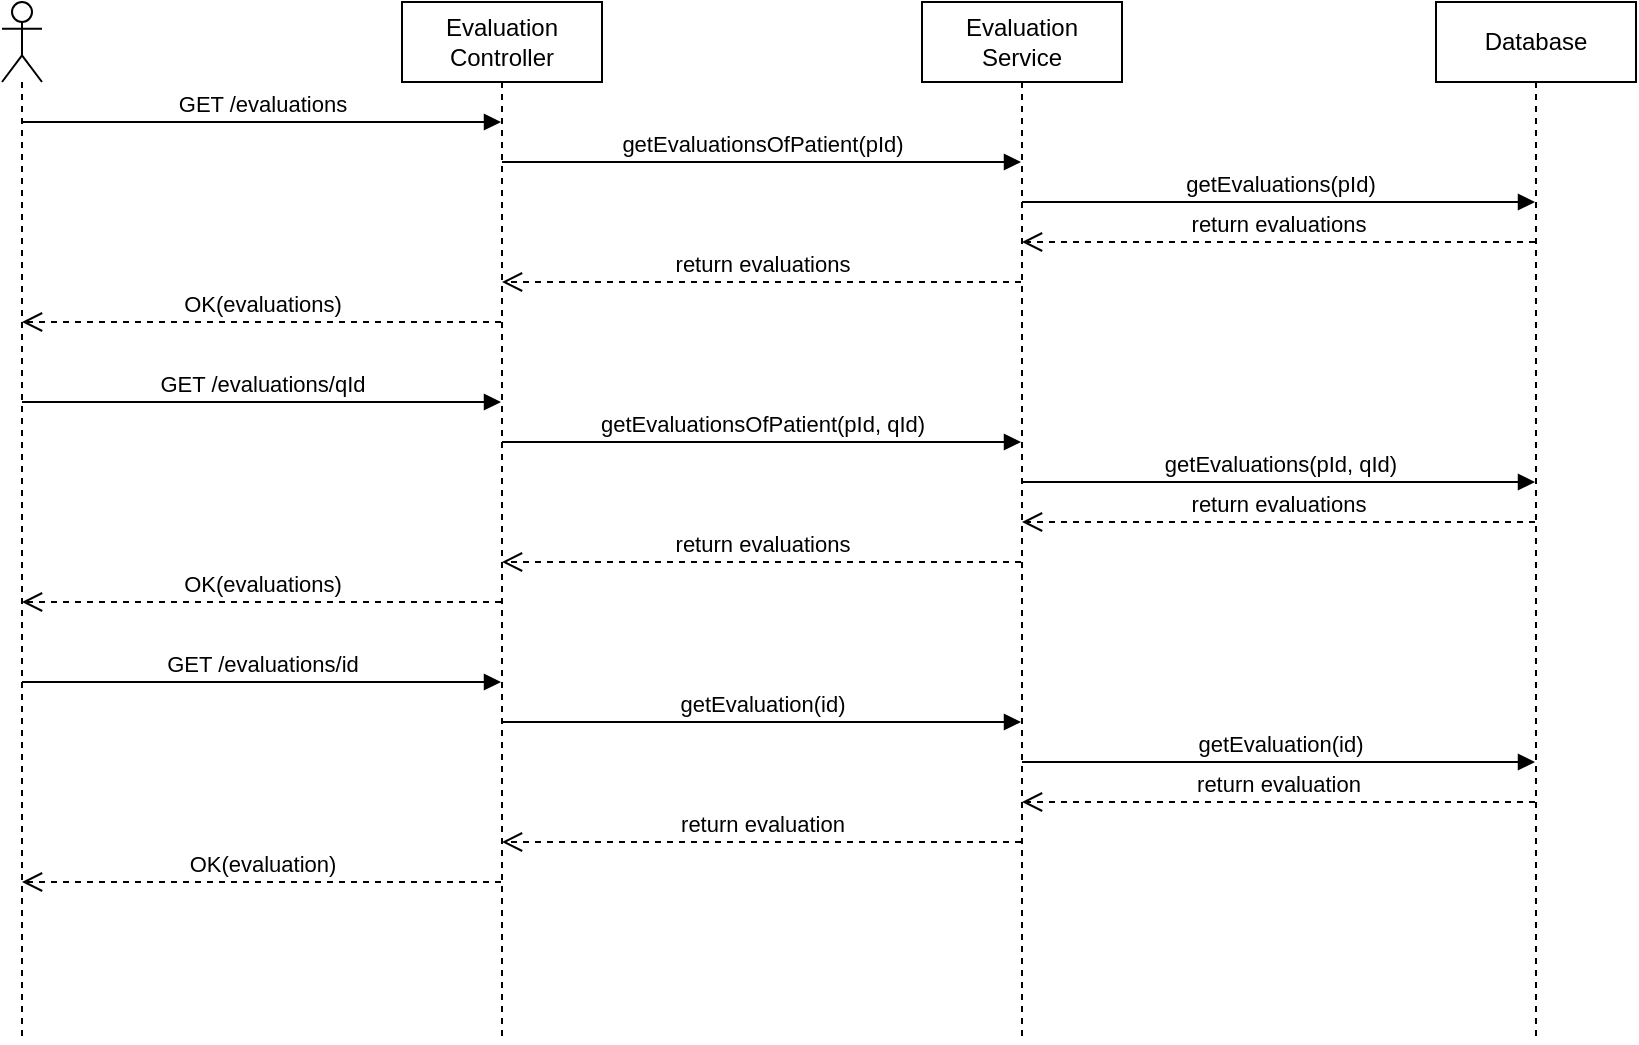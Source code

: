 <mxfile>
    <diagram id="X2VKLsjBQkdRnVzyA1LG" name="Seite-1">
        <mxGraphModel dx="930" dy="782" grid="1" gridSize="10" guides="1" tooltips="1" connect="1" arrows="1" fold="1" page="1" pageScale="1" pageWidth="827" pageHeight="1169" math="0" shadow="0">
            <root>
                <mxCell id="0"/>
                <mxCell id="1" parent="0"/>
                <mxCell id="2" value="" style="shape=umlLifeline;participant=umlActor;perimeter=lifelinePerimeter;whiteSpace=wrap;html=1;container=1;collapsible=0;recursiveResize=0;verticalAlign=top;spacingTop=36;outlineConnect=0;" parent="1" vertex="1">
                    <mxGeometry x="10" width="20" height="520" as="geometry"/>
                </mxCell>
                <mxCell id="3" value="Evaluation&lt;br&gt;Controller" style="shape=umlLifeline;perimeter=lifelinePerimeter;whiteSpace=wrap;html=1;container=1;collapsible=0;recursiveResize=0;outlineConnect=0;" parent="1" vertex="1">
                    <mxGeometry x="210" width="100" height="520" as="geometry"/>
                </mxCell>
                <mxCell id="4" value="Evaluation&lt;br&gt;Service" style="shape=umlLifeline;perimeter=lifelinePerimeter;whiteSpace=wrap;html=1;container=1;collapsible=0;recursiveResize=0;outlineConnect=0;" parent="1" vertex="1">
                    <mxGeometry x="470" width="100" height="520" as="geometry"/>
                </mxCell>
                <mxCell id="5" value="Database" style="shape=umlLifeline;perimeter=lifelinePerimeter;whiteSpace=wrap;html=1;container=1;collapsible=0;recursiveResize=0;outlineConnect=0;" parent="1" vertex="1">
                    <mxGeometry x="727" width="100" height="520" as="geometry"/>
                </mxCell>
                <mxCell id="6" value="GET /evaluations" style="html=1;verticalAlign=bottom;endArrow=block;rounded=0;" parent="1" source="2" target="3" edge="1">
                    <mxGeometry width="80" relative="1" as="geometry">
                        <mxPoint x="110" y="110" as="sourcePoint"/>
                        <mxPoint x="190" y="110" as="targetPoint"/>
                        <Array as="points">
                            <mxPoint x="130" y="60"/>
                        </Array>
                    </mxGeometry>
                </mxCell>
                <mxCell id="7" value="getEvaluationsOfPatient(pId)" style="html=1;verticalAlign=bottom;endArrow=block;rounded=0;" parent="1" source="3" target="4" edge="1">
                    <mxGeometry width="80" relative="1" as="geometry">
                        <mxPoint x="370" y="170" as="sourcePoint"/>
                        <mxPoint x="450" y="170" as="targetPoint"/>
                        <Array as="points">
                            <mxPoint x="380" y="80"/>
                        </Array>
                    </mxGeometry>
                </mxCell>
                <mxCell id="8" value="getEvaluations(pId)" style="html=1;verticalAlign=bottom;endArrow=block;rounded=0;" parent="1" source="4" target="5" edge="1">
                    <mxGeometry width="80" relative="1" as="geometry">
                        <mxPoint x="620" y="120" as="sourcePoint"/>
                        <mxPoint x="700" y="120" as="targetPoint"/>
                        <Array as="points">
                            <mxPoint x="650" y="100"/>
                        </Array>
                    </mxGeometry>
                </mxCell>
                <mxCell id="9" value="return evaluations" style="html=1;verticalAlign=bottom;endArrow=open;dashed=1;endSize=8;rounded=0;" parent="1" source="5" target="4" edge="1">
                    <mxGeometry relative="1" as="geometry">
                        <mxPoint x="730" y="170" as="sourcePoint"/>
                        <mxPoint x="650" y="170" as="targetPoint"/>
                        <Array as="points">
                            <mxPoint x="640" y="120"/>
                        </Array>
                    </mxGeometry>
                </mxCell>
                <mxCell id="10" value="return evaluations" style="html=1;verticalAlign=bottom;endArrow=open;dashed=1;endSize=8;rounded=0;" parent="1" source="4" target="3" edge="1">
                    <mxGeometry relative="1" as="geometry">
                        <mxPoint x="400" y="170" as="sourcePoint"/>
                        <mxPoint x="320" y="170" as="targetPoint"/>
                        <Array as="points">
                            <mxPoint x="400" y="140"/>
                        </Array>
                    </mxGeometry>
                </mxCell>
                <mxCell id="11" value="OK(evaluations)" style="html=1;verticalAlign=bottom;endArrow=open;dashed=1;endSize=8;rounded=0;" parent="1" source="3" target="2" edge="1">
                    <mxGeometry x="-0.004" relative="1" as="geometry">
                        <mxPoint x="180" y="230" as="sourcePoint"/>
                        <mxPoint x="100" y="230" as="targetPoint"/>
                        <Array as="points">
                            <mxPoint x="140" y="160"/>
                        </Array>
                        <mxPoint as="offset"/>
                    </mxGeometry>
                </mxCell>
                <mxCell id="12" value="GET /evaluations/id" style="html=1;verticalAlign=bottom;endArrow=block;rounded=0;" parent="1" source="2" target="3" edge="1">
                    <mxGeometry width="80" relative="1" as="geometry">
                        <mxPoint x="50" y="230" as="sourcePoint"/>
                        <mxPoint x="130" y="230" as="targetPoint"/>
                        <Array as="points">
                            <mxPoint x="160" y="340"/>
                        </Array>
                    </mxGeometry>
                </mxCell>
                <mxCell id="13" value="getEvaluation(id)" style="html=1;verticalAlign=bottom;endArrow=block;rounded=0;" parent="1" source="3" target="4" edge="1">
                    <mxGeometry width="80" relative="1" as="geometry">
                        <mxPoint x="350" y="290" as="sourcePoint"/>
                        <mxPoint x="430" y="290" as="targetPoint"/>
                        <Array as="points">
                            <mxPoint x="390" y="360"/>
                        </Array>
                    </mxGeometry>
                </mxCell>
                <mxCell id="14" value="getEvaluation(id)" style="html=1;verticalAlign=bottom;endArrow=block;rounded=0;" parent="1" source="4" target="5" edge="1">
                    <mxGeometry width="80" relative="1" as="geometry">
                        <mxPoint x="620" y="250" as="sourcePoint"/>
                        <mxPoint x="700" y="250" as="targetPoint"/>
                        <Array as="points">
                            <mxPoint x="630" y="380"/>
                        </Array>
                    </mxGeometry>
                </mxCell>
                <mxCell id="15" value="return evaluation" style="html=1;verticalAlign=bottom;endArrow=open;dashed=1;endSize=8;rounded=0;" parent="1" source="5" target="4" edge="1">
                    <mxGeometry relative="1" as="geometry">
                        <mxPoint x="700" y="280" as="sourcePoint"/>
                        <mxPoint x="620" y="280" as="targetPoint"/>
                        <Array as="points">
                            <mxPoint x="630" y="400"/>
                        </Array>
                    </mxGeometry>
                </mxCell>
                <mxCell id="16" value="return evaluation" style="html=1;verticalAlign=bottom;endArrow=open;dashed=1;endSize=8;rounded=0;" parent="1" source="4" target="3" edge="1">
                    <mxGeometry relative="1" as="geometry">
                        <mxPoint x="360" y="350" as="sourcePoint"/>
                        <mxPoint x="103" y="350" as="targetPoint"/>
                        <Array as="points">
                            <mxPoint x="390" y="420"/>
                        </Array>
                    </mxGeometry>
                </mxCell>
                <mxCell id="17" value="OK(evaluation)" style="html=1;verticalAlign=bottom;endArrow=open;dashed=1;endSize=8;rounded=0;" parent="1" source="3" target="2" edge="1">
                    <mxGeometry relative="1" as="geometry">
                        <mxPoint x="180" y="320" as="sourcePoint"/>
                        <mxPoint x="100" y="320" as="targetPoint"/>
                        <Array as="points">
                            <mxPoint x="140" y="440"/>
                        </Array>
                    </mxGeometry>
                </mxCell>
                <mxCell id="18" value="GET /evaluations/qId" style="html=1;verticalAlign=bottom;endArrow=block;rounded=0;" parent="1" source="2" target="3" edge="1">
                    <mxGeometry width="80" relative="1" as="geometry">
                        <mxPoint x="90" y="220" as="sourcePoint"/>
                        <mxPoint x="170" y="220" as="targetPoint"/>
                        <Array as="points">
                            <mxPoint x="130" y="200"/>
                        </Array>
                    </mxGeometry>
                </mxCell>
                <mxCell id="19" value="getEvaluationsOfPatient(pId, qId)" style="html=1;verticalAlign=bottom;endArrow=block;rounded=0;" parent="1" source="3" target="4" edge="1">
                    <mxGeometry width="80" relative="1" as="geometry">
                        <mxPoint x="350" y="240" as="sourcePoint"/>
                        <mxPoint x="430" y="240" as="targetPoint"/>
                        <Array as="points">
                            <mxPoint x="380" y="220"/>
                        </Array>
                    </mxGeometry>
                </mxCell>
                <mxCell id="20" value="getEvaluations(pId, qId)" style="html=1;verticalAlign=bottom;endArrow=block;rounded=0;" parent="1" source="4" target="5" edge="1">
                    <mxGeometry width="80" relative="1" as="geometry">
                        <mxPoint x="600" y="260" as="sourcePoint"/>
                        <mxPoint x="680" y="260" as="targetPoint"/>
                        <Array as="points">
                            <mxPoint x="640" y="240"/>
                        </Array>
                    </mxGeometry>
                </mxCell>
                <mxCell id="21" value="return evaluations" style="html=1;verticalAlign=bottom;endArrow=open;dashed=1;endSize=8;rounded=0;" parent="1" source="5" target="4" edge="1">
                    <mxGeometry relative="1" as="geometry">
                        <mxPoint x="650" y="270" as="sourcePoint"/>
                        <mxPoint x="570" y="270" as="targetPoint"/>
                    </mxGeometry>
                </mxCell>
                <mxCell id="22" value="return evaluations" style="html=1;verticalAlign=bottom;endArrow=open;dashed=1;endSize=8;rounded=0;" parent="1" source="4" target="3" edge="1">
                    <mxGeometry relative="1" as="geometry">
                        <mxPoint x="440" y="300" as="sourcePoint"/>
                        <mxPoint x="360" y="300" as="targetPoint"/>
                        <Array as="points">
                            <mxPoint x="390" y="280"/>
                        </Array>
                    </mxGeometry>
                </mxCell>
                <mxCell id="23" value="OK(evaluations)" style="html=1;verticalAlign=bottom;endArrow=open;dashed=1;endSize=8;rounded=0;" parent="1" source="3" target="2" edge="1">
                    <mxGeometry relative="1" as="geometry">
                        <mxPoint x="180" y="320" as="sourcePoint"/>
                        <mxPoint x="100" y="320" as="targetPoint"/>
                        <Array as="points">
                            <mxPoint x="140" y="300"/>
                        </Array>
                    </mxGeometry>
                </mxCell>
            </root>
        </mxGraphModel>
    </diagram>
</mxfile>